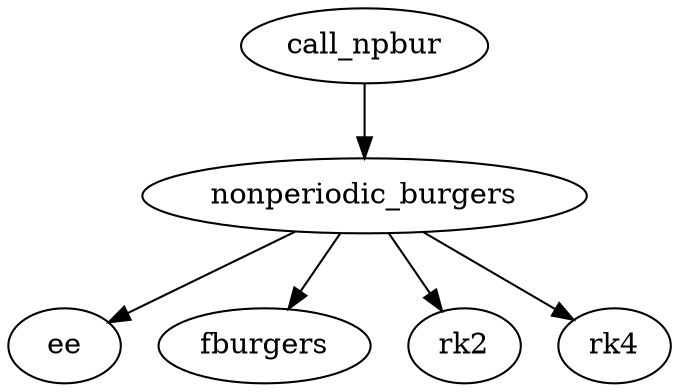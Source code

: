 /* Created by mdot for Matlab */
digraph m2html {
  call_npbur -> nonperiodic_burgers;
  nonperiodic_burgers -> ee;
  nonperiodic_burgers -> fburgers;
  nonperiodic_burgers -> rk2;
  nonperiodic_burgers -> rk4;

  call_npbur [URL="call_npbur.html"];
  ee [URL="ee.html"];
  fburgers [URL="fburgers.html"];
  nonperiodic_burgers [URL="nonperiodic_burgers.html"];
  rk2 [URL="rk2.html"];
  rk4 [URL="rk4.html"];
}